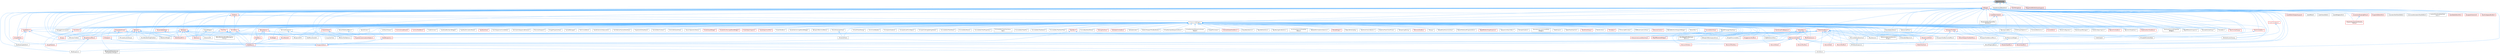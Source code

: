 digraph "SlateAttribute.h"
{
 // INTERACTIVE_SVG=YES
 // LATEX_PDF_SIZE
  bgcolor="transparent";
  edge [fontname=Helvetica,fontsize=10,labelfontname=Helvetica,labelfontsize=10];
  node [fontname=Helvetica,fontsize=10,shape=box,height=0.2,width=0.4];
  Node1 [id="Node000001",label="SlateAttribute.h",height=0.2,width=0.4,color="gray40", fillcolor="grey60", style="filled", fontcolor="black",tooltip=" "];
  Node1 -> Node2 [id="edge1_Node000001_Node000002",dir="back",color="steelblue1",style="solid",tooltip=" "];
  Node2 [id="Node000002",label="SCompoundWidget.h",height=0.2,width=0.4,color="grey40", fillcolor="white", style="filled",URL="$db/d0b/SCompoundWidget_8h.html",tooltip=" "];
  Node2 -> Node3 [id="edge2_Node000002_Node000003",dir="back",color="steelblue1",style="solid",tooltip=" "];
  Node3 [id="Node000003",label="AboutScreen.h",height=0.2,width=0.4,color="grey40", fillcolor="white", style="filled",URL="$d0/d33/AboutScreen_8h.html",tooltip=" "];
  Node2 -> Node4 [id="edge3_Node000002_Node000004",dir="back",color="steelblue1",style="solid",tooltip=" "];
  Node4 [id="Node000004",label="AnimAssetFindReplace.h",height=0.2,width=0.4,color="red", fillcolor="#FFF0F0", style="filled",URL="$d2/d3f/AnimAssetFindReplace_8h.html",tooltip=" "];
  Node2 -> Node8 [id="edge4_Node000002_Node000008",dir="back",color="steelblue1",style="solid",tooltip=" "];
  Node8 [id="Node000008",label="BoneSelectionWidget.h",height=0.2,width=0.4,color="grey40", fillcolor="white", style="filled",URL="$d4/dd3/BoneSelectionWidget_8h.html",tooltip=" "];
  Node8 -> Node9 [id="edge5_Node000008_Node000009",dir="back",color="steelblue1",style="solid",tooltip=" "];
  Node9 [id="Node000009",label="SBoneMappingBase.h",height=0.2,width=0.4,color="grey40", fillcolor="white", style="filled",URL="$d7/d49/SBoneMappingBase_8h.html",tooltip=" "];
  Node2 -> Node10 [id="edge6_Node000002_Node000010",dir="back",color="steelblue1",style="solid",tooltip=" "];
  Node10 [id="Node000010",label="CallStackViewer.h",height=0.2,width=0.4,color="grey40", fillcolor="white", style="filled",URL="$db/dc3/CallStackViewer_8h.html",tooltip=" "];
  Node2 -> Node11 [id="edge7_Node000002_Node000011",dir="back",color="steelblue1",style="solid",tooltip=" "];
  Node11 [id="Node000011",label="CommonLoadGuard.h",height=0.2,width=0.4,color="red", fillcolor="#FFF0F0", style="filled",URL="$d1/da1/CommonLoadGuard_8h.html",tooltip=" "];
  Node2 -> Node14 [id="edge8_Node000002_Node000014",dir="back",color="steelblue1",style="solid",tooltip=" "];
  Node14 [id="Node000014",label="CommonTextBlock.h",height=0.2,width=0.4,color="red", fillcolor="#FFF0F0", style="filled",URL="$d2/dc5/CommonTextBlock_8h.html",tooltip=" "];
  Node2 -> Node18 [id="edge9_Node000002_Node000018",dir="back",color="steelblue1",style="solid",tooltip=" "];
  Node18 [id="Node000018",label="CreditsScreen.h",height=0.2,width=0.4,color="grey40", fillcolor="white", style="filled",URL="$d7/db9/CreditsScreen_8h.html",tooltip=" "];
  Node2 -> Node19 [id="edge10_Node000002_Node000019",dir="back",color="steelblue1",style="solid",tooltip=" "];
  Node19 [id="Node000019",label="DataflowMembersWidget.h",height=0.2,width=0.4,color="grey40", fillcolor="white", style="filled",URL="$d0/d43/DataflowMembersWidget_8h.html",tooltip=" "];
  Node2 -> Node20 [id="edge11_Node000002_Node000020",dir="back",color="steelblue1",style="solid",tooltip=" "];
  Node20 [id="Node000020",label="DataflowSimulationPanel.h",height=0.2,width=0.4,color="grey40", fillcolor="white", style="filled",URL="$d4/d0b/DataflowSimulationPanel_8h.html",tooltip=" "];
  Node2 -> Node21 [id="edge12_Node000002_Node000021",dir="back",color="steelblue1",style="solid",tooltip=" "];
  Node21 [id="Node000021",label="DataflowView.h",height=0.2,width=0.4,color="red", fillcolor="#FFF0F0", style="filled",URL="$d4/d2e/DataflowView_8h.html",tooltip=" "];
  Node2 -> Node27 [id="edge13_Node000002_Node000027",dir="back",color="steelblue1",style="solid",tooltip=" "];
  Node27 [id="Node000027",label="DebuggerCommands.h",height=0.2,width=0.4,color="grey40", fillcolor="white", style="filled",URL="$dc/da1/DebuggerCommands_8h.html",tooltip=" "];
  Node2 -> Node28 [id="edge14_Node000002_Node000028",dir="back",color="steelblue1",style="solid",tooltip=" "];
  Node28 [id="Node000028",label="Dialogs.h",height=0.2,width=0.4,color="red", fillcolor="#FFF0F0", style="filled",URL="$d2/d5c/Dialogs_8h.html",tooltip=" "];
  Node2 -> Node33 [id="edge15_Node000002_Node000033",dir="back",color="steelblue1",style="solid",tooltip=" "];
  Node33 [id="Node000033",label="DlgReferenceTree.h",height=0.2,width=0.4,color="grey40", fillcolor="white", style="filled",URL="$db/dd3/DlgReferenceTree_8h.html",tooltip=" "];
  Node2 -> Node34 [id="edge16_Node000002_Node000034",dir="back",color="steelblue1",style="solid",tooltip=" "];
  Node34 [id="Node000034",label="FindInBlueprints.h",height=0.2,width=0.4,color="red", fillcolor="#FFF0F0", style="filled",URL="$d0/d27/FindInBlueprints_8h.html",tooltip=" "];
  Node34 -> Node35 [id="edge17_Node000034_Node000035",dir="back",color="steelblue1",style="solid",tooltip=" "];
  Node35 [id="Node000035",label="BlueprintEditor.h",height=0.2,width=0.4,color="red", fillcolor="#FFF0F0", style="filled",URL="$df/d7d/BlueprintEditor_8h.html",tooltip=" "];
  Node35 -> Node42 [id="edge18_Node000035_Node000042",dir="back",color="steelblue1",style="solid",tooltip=" "];
  Node42 [id="Node000042",label="SBlueprintEditorSelected\lDebugObjectWidget.h",height=0.2,width=0.4,color="grey40", fillcolor="white", style="filled",URL="$de/d6c/SBlueprintEditorSelectedDebugObjectWidget_8h.html",tooltip=" "];
  Node35 -> Node43 [id="edge19_Node000035_Node000043",dir="back",color="steelblue1",style="solid",tooltip=" "];
  Node43 [id="Node000043",label="SMyBlueprint.h",height=0.2,width=0.4,color="grey40", fillcolor="white", style="filled",URL="$d3/d34/SMyBlueprint_8h.html",tooltip=" "];
  Node35 -> Node44 [id="edge20_Node000035_Node000044",dir="back",color="steelblue1",style="solid",tooltip=" "];
  Node44 [id="Node000044",label="SSCSEditor.h",height=0.2,width=0.4,color="grey40", fillcolor="white", style="filled",URL="$d0/d2e/SSCSEditor_8h.html",tooltip=" "];
  Node2 -> Node54 [id="edge21_Node000002_Node000054",dir="back",color="steelblue1",style="solid",tooltip=" "];
  Node54 [id="Node000054",label="FindInGraph.h",height=0.2,width=0.4,color="grey40", fillcolor="white", style="filled",URL="$de/d36/FindInGraph_8h.html",tooltip=" "];
  Node2 -> Node55 [id="edge22_Node000002_Node000055",dir="back",color="steelblue1",style="solid",tooltip=" "];
  Node55 [id="Node000055",label="GraphEditor.h",height=0.2,width=0.4,color="red", fillcolor="#FFF0F0", style="filled",URL="$dc/dc5/GraphEditor_8h.html",tooltip=" "];
  Node55 -> Node35 [id="edge23_Node000055_Node000035",dir="back",color="steelblue1",style="solid",tooltip=" "];
  Node55 -> Node56 [id="edge24_Node000055_Node000056",dir="back",color="steelblue1",style="solid",tooltip=" "];
  Node56 [id="Node000056",label="DataflowGraphEditor.h",height=0.2,width=0.4,color="grey40", fillcolor="white", style="filled",URL="$d4/dfa/DataflowGraphEditor_8h.html",tooltip=" "];
  Node55 -> Node125 [id="edge25_Node000055_Node000125",dir="back",color="steelblue1",style="solid",tooltip=" "];
  Node125 [id="Node000125",label="SBlueprintDiff.h",height=0.2,width=0.4,color="grey40", fillcolor="white", style="filled",URL="$de/d6d/SBlueprintDiff_8h.html",tooltip=" "];
  Node55 -> Node65 [id="edge26_Node000055_Node000065",dir="back",color="steelblue1",style="solid",tooltip=" "];
  Node65 [id="Node000065",label="SGraphNode.h",height=0.2,width=0.4,color="red", fillcolor="#FFF0F0", style="filled",URL="$d2/d30/SGraphNode_8h.html",tooltip=" "];
  Node65 -> Node56 [id="edge27_Node000065_Node000056",dir="back",color="steelblue1",style="solid",tooltip=" "];
  Node2 -> Node128 [id="edge28_Node000002_Node000128",dir="back",color="steelblue1",style="solid",tooltip=" "];
  Node128 [id="Node000128",label="IAnimSequenceCurveEditor.h",height=0.2,width=0.4,color="grey40", fillcolor="white", style="filled",URL="$de/d38/IAnimSequenceCurveEditor_8h.html",tooltip=" "];
  Node2 -> Node129 [id="edge29_Node000002_Node000129",dir="back",color="steelblue1",style="solid",tooltip=" "];
  Node129 [id="Node000129",label="IAnimationSequenceBrowser.h",height=0.2,width=0.4,color="grey40", fillcolor="white", style="filled",URL="$db/d05/IAnimationSequenceBrowser_8h.html",tooltip=" "];
  Node2 -> Node130 [id="edge30_Node000002_Node000130",dir="back",color="steelblue1",style="solid",tooltip=" "];
  Node130 [id="Node000130",label="IDetailsView.h",height=0.2,width=0.4,color="red", fillcolor="#FFF0F0", style="filled",URL="$dd/d11/IDetailsView_8h.html",tooltip=" "];
  Node130 -> Node191 [id="edge31_Node000130_Node000191",dir="back",color="steelblue1",style="solid",tooltip=" "];
  Node191 [id="Node000191",label="SMotionTrailOptions.h",height=0.2,width=0.4,color="grey40", fillcolor="white", style="filled",URL="$d2/d53/SMotionTrailOptions_8h.html",tooltip=" "];
  Node2 -> Node192 [id="edge32_Node000002_Node000192",dir="back",color="steelblue1",style="solid",tooltip=" "];
  Node192 [id="Node000192",label="IPersonaViewport.h",height=0.2,width=0.4,color="grey40", fillcolor="white", style="filled",URL="$d4/dfd/IPersonaViewport_8h.html",tooltip=" "];
  Node2 -> Node137 [id="edge33_Node000002_Node000137",dir="back",color="steelblue1",style="solid",tooltip=" "];
  Node137 [id="Node000137",label="ISinglePropertyView.h",height=0.2,width=0.4,color="grey40", fillcolor="white", style="filled",URL="$de/d4c/ISinglePropertyView_8h.html",tooltip=" "];
  Node2 -> Node193 [id="edge34_Node000002_Node000193",dir="back",color="steelblue1",style="solid",tooltip=" "];
  Node193 [id="Node000193",label="ISocketManager.h",height=0.2,width=0.4,color="grey40", fillcolor="white", style="filled",URL="$d1/d31/ISocketManager_8h.html",tooltip=" "];
  Node2 -> Node194 [id="edge35_Node000002_Node000194",dir="back",color="steelblue1",style="solid",tooltip=" "];
  Node194 [id="Node000194",label="MiniCurveEditor.h",height=0.2,width=0.4,color="grey40", fillcolor="white", style="filled",URL="$d7/dad/MiniCurveEditor_8h.html",tooltip=" "];
  Node2 -> Node195 [id="edge36_Node000002_Node000195",dir="back",color="steelblue1",style="solid",tooltip=" "];
  Node195 [id="Node000195",label="MultiBox.h",height=0.2,width=0.4,color="red", fillcolor="#FFF0F0", style="filled",URL="$d5/d73/MultiBox_8h.html",tooltip=" "];
  Node195 -> Node224 [id="edge37_Node000195_Node000224",dir="back",color="steelblue1",style="solid",tooltip=" "];
  Node224 [id="Node000224",label="SlateBasics.h",height=0.2,width=0.4,color="red", fillcolor="#FFF0F0", style="filled",URL="$da/d2f/SlateBasics_8h.html",tooltip=" "];
  Node2 -> Node230 [id="edge38_Node000002_Node000230",dir="back",color="steelblue1",style="solid",tooltip=" "];
  Node230 [id="Node000230",label="PanelExtensionSubsystem.h",height=0.2,width=0.4,color="grey40", fillcolor="white", style="filled",URL="$d7/df2/PanelExtensionSubsystem_8h.html",tooltip=" "];
  Node2 -> Node231 [id="edge39_Node000002_Node000231",dir="back",color="steelblue1",style="solid",tooltip=" "];
  Node231 [id="Node000231",label="PerlinNoiseChannelInterface.h",height=0.2,width=0.4,color="grey40", fillcolor="white", style="filled",URL="$d5/dc1/PerlinNoiseChannelInterface_8h.html",tooltip=" "];
  Node2 -> Node145 [id="edge40_Node000002_Node000145",dir="back",color="steelblue1",style="solid",tooltip=" "];
  Node145 [id="Node000145",label="PropertyCustomizationHelpers.h",height=0.2,width=0.4,color="red", fillcolor="#FFF0F0", style="filled",URL="$d7/dd0/PropertyCustomizationHelpers_8h.html",tooltip=" "];
  Node2 -> Node232 [id="edge41_Node000002_Node000232",dir="back",color="steelblue1",style="solid",tooltip=" "];
  Node232 [id="Node000232",label="PropertyInfoViewStyle.h",height=0.2,width=0.4,color="grey40", fillcolor="white", style="filled",URL="$d0/da8/PropertyInfoViewStyle_8h.html",tooltip=" "];
  Node2 -> Node233 [id="edge42_Node000002_Node000233",dir="back",color="steelblue1",style="solid",tooltip=" "];
  Node233 [id="Node000233",label="ReferenceSectionSelection\lWidget.h",height=0.2,width=0.4,color="grey40", fillcolor="white", style="filled",URL="$db/d75/ReferenceSectionSelectionWidget_8h.html",tooltip=" "];
  Node2 -> Node234 [id="edge43_Node000002_Node000234",dir="back",color="steelblue1",style="solid",tooltip=" "];
  Node234 [id="Node000234",label="SActorEditorContext.h",height=0.2,width=0.4,color="grey40", fillcolor="white", style="filled",URL="$d1/d5f/SActorEditorContext_8h.html",tooltip=" "];
  Node2 -> Node235 [id="edge44_Node000002_Node000235",dir="back",color="steelblue1",style="solid",tooltip=" "];
  Node235 [id="Node000235",label="SAdvancedFilter.h",height=0.2,width=0.4,color="grey40", fillcolor="white", style="filled",URL="$d1/d68/SAdvancedFilter_8h.html",tooltip=" "];
  Node2 -> Node236 [id="edge45_Node000002_Node000236",dir="back",color="steelblue1",style="solid",tooltip=" "];
  Node236 [id="Node000236",label="SAnimAttributeView.h",height=0.2,width=0.4,color="grey40", fillcolor="white", style="filled",URL="$df/d42/SAnimAttributeView_8h.html",tooltip=" "];
  Node2 -> Node237 [id="edge46_Node000002_Node000237",dir="back",color="steelblue1",style="solid",tooltip=" "];
  Node237 [id="Node000237",label="SAsyncOperationStatus.h",height=0.2,width=0.4,color="grey40", fillcolor="white", style="filled",URL="$dc/d3f/SAsyncOperationStatus_8h.html",tooltip=" "];
  Node2 -> Node238 [id="edge47_Node000002_Node000238",dir="back",color="steelblue1",style="solid",tooltip=" "];
  Node238 [id="Node000238",label="SAudioInputWidget.h",height=0.2,width=0.4,color="red", fillcolor="#FFF0F0", style="filled",URL="$d4/d31/SAudioInputWidget_8h.html",tooltip=" "];
  Node2 -> Node243 [id="edge48_Node000002_Node000243",dir="back",color="steelblue1",style="solid",tooltip=" "];
  Node243 [id="Node000243",label="SAudioOscilloscopePanelWidget.h",height=0.2,width=0.4,color="red", fillcolor="#FFF0F0", style="filled",URL="$db/d7e/SAudioOscilloscopePanelWidget_8h.html",tooltip=" "];
  Node2 -> Node246 [id="edge49_Node000002_Node000246",dir="back",color="steelblue1",style="solid",tooltip=" "];
  Node246 [id="Node000246",label="SAudioSpectrogram.h",height=0.2,width=0.4,color="red", fillcolor="#FFF0F0", style="filled",URL="$dc/de0/SAudioSpectrogram_8h.html",tooltip=" "];
  Node2 -> Node248 [id="edge50_Node000002_Node000248",dir="back",color="steelblue1",style="solid",tooltip=" "];
  Node248 [id="Node000248",label="SAudioSpectrumPlot.h",height=0.2,width=0.4,color="red", fillcolor="#FFF0F0", style="filled",URL="$dd/ddf/SAudioSpectrumPlot_8h.html",tooltip=" "];
  Node2 -> Node250 [id="edge51_Node000002_Node000250",dir="back",color="steelblue1",style="solid",tooltip=" "];
  Node250 [id="Node000250",label="SAudioTextBox.h",height=0.2,width=0.4,color="grey40", fillcolor="white", style="filled",URL="$da/da3/SAudioTextBox_8h.html",tooltip=" "];
  Node2 -> Node251 [id="edge52_Node000002_Node000251",dir="back",color="steelblue1",style="solid",tooltip=" "];
  Node251 [id="Node000251",label="SAudioVectorscopePanelWidget.h",height=0.2,width=0.4,color="grey40", fillcolor="white", style="filled",URL="$d8/d68/SAudioVectorscopePanelWidget_8h.html",tooltip=" "];
  Node2 -> Node252 [id="edge53_Node000002_Node000252",dir="back",color="steelblue1",style="solid",tooltip=" "];
  Node252 [id="Node000252",label="SBackgroundBlur.h",height=0.2,width=0.4,color="grey40", fillcolor="white", style="filled",URL="$d7/d30/SBackgroundBlur_8h.html",tooltip=" "];
  Node2 -> Node125 [id="edge54_Node000002_Node000125",dir="back",color="steelblue1",style="solid",tooltip=" "];
  Node2 -> Node42 [id="edge55_Node000002_Node000042",dir="back",color="steelblue1",style="solid",tooltip=" "];
  Node2 -> Node253 [id="edge56_Node000002_Node000253",dir="back",color="steelblue1",style="solid",tooltip=" "];
  Node253 [id="Node000253",label="SBlueprintNamespaceEntry.h",height=0.2,width=0.4,color="grey40", fillcolor="white", style="filled",URL="$d4/d22/SBlueprintNamespaceEntry_8h.html",tooltip=" "];
  Node2 -> Node254 [id="edge57_Node000002_Node000254",dir="back",color="steelblue1",style="solid",tooltip=" "];
  Node254 [id="Node000254",label="SBlueprintRevisionMenu.h",height=0.2,width=0.4,color="grey40", fillcolor="white", style="filled",URL="$dc/dd7/SBlueprintRevisionMenu_8h.html",tooltip=" "];
  Node2 -> Node9 [id="edge58_Node000002_Node000009",dir="back",color="steelblue1",style="solid",tooltip=" "];
  Node2 -> Node255 [id="edge59_Node000002_Node000255",dir="back",color="steelblue1",style="solid",tooltip=" "];
  Node255 [id="Node000255",label="SBorder.h",height=0.2,width=0.4,color="red", fillcolor="#FFF0F0", style="filled",URL="$d2/d10/SBorder_8h.html",tooltip=" "];
  Node255 -> Node257 [id="edge60_Node000255_Node000257",dir="back",color="steelblue1",style="solid",tooltip=" "];
  Node257 [id="Node000257",label="BrushBuilderDragDropOp.h",height=0.2,width=0.4,color="grey40", fillcolor="white", style="filled",URL="$d9/d56/BrushBuilderDragDropOp_8h.html",tooltip=" "];
  Node255 -> Node28 [id="edge61_Node000255_Node000028",dir="back",color="steelblue1",style="solid",tooltip=" "];
  Node255 -> Node436 [id="edge62_Node000255_Node000436",dir="back",color="steelblue1",style="solid",tooltip=" "];
  Node436 [id="Node000436",label="SNumericEntryBox.h",height=0.2,width=0.4,color="red", fillcolor="#FFF0F0", style="filled",URL="$d8/d1a/SNumericEntryBox_8h.html",tooltip=" "];
  Node436 -> Node437 [id="edge63_Node000436_Node000437",dir="back",color="steelblue1",style="solid",tooltip=" "];
  Node437 [id="Node000437",label="SRotatorInputBox.h",height=0.2,width=0.4,color="red", fillcolor="#FFF0F0", style="filled",URL="$de/dd2/SRotatorInputBox_8h.html",tooltip=" "];
  Node436 -> Node438 [id="edge64_Node000436_Node000438",dir="back",color="steelblue1",style="solid",tooltip=" "];
  Node438 [id="Node000438",label="SVector2DSlider.h",height=0.2,width=0.4,color="red", fillcolor="#FFF0F0", style="filled",URL="$de/d67/SVector2DSlider_8h.html",tooltip=" "];
  Node436 -> Node439 [id="edge65_Node000436_Node000439",dir="back",color="steelblue1",style="solid",tooltip=" "];
  Node439 [id="Node000439",label="SVector2DTextBox.h",height=0.2,width=0.4,color="red", fillcolor="#FFF0F0", style="filled",URL="$d6/d71/SVector2DTextBox_8h.html",tooltip=" "];
  Node436 -> Node440 [id="edge66_Node000436_Node000440",dir="back",color="steelblue1",style="solid",tooltip=" "];
  Node440 [id="Node000440",label="SVector4Slider.h",height=0.2,width=0.4,color="red", fillcolor="#FFF0F0", style="filled",URL="$d4/dec/SVector4Slider_8h.html",tooltip=" "];
  Node436 -> Node441 [id="edge67_Node000436_Node000441",dir="back",color="steelblue1",style="solid",tooltip=" "];
  Node441 [id="Node000441",label="SVector4TextBox.h",height=0.2,width=0.4,color="red", fillcolor="#FFF0F0", style="filled",URL="$dd/da4/SVector4TextBox_8h.html",tooltip=" "];
  Node436 -> Node442 [id="edge68_Node000436_Node000442",dir="back",color="steelblue1",style="solid",tooltip=" "];
  Node442 [id="Node000442",label="SVectorInputBox.h",height=0.2,width=0.4,color="red", fillcolor="#FFF0F0", style="filled",URL="$df/d44/SVectorInputBox_8h.html",tooltip=" "];
  Node436 -> Node443 [id="edge69_Node000436_Node000443",dir="back",color="steelblue1",style="solid",tooltip=" "];
  Node443 [id="Node000443",label="SVectorSlider.h",height=0.2,width=0.4,color="red", fillcolor="#FFF0F0", style="filled",URL="$d2/db5/SVectorSlider_8h.html",tooltip=" "];
  Node436 -> Node444 [id="edge70_Node000436_Node000444",dir="back",color="steelblue1",style="solid",tooltip=" "];
  Node444 [id="Node000444",label="SVectorTextBox.h",height=0.2,width=0.4,color="red", fillcolor="#FFF0F0", style="filled",URL="$df/db8/SVectorTextBox_8h.html",tooltip=" "];
  Node255 -> Node429 [id="edge71_Node000255_Node000429",dir="back",color="steelblue1",style="solid",tooltip=" "];
  Node429 [id="Node000429",label="SPrivateAssetsDialog.h",height=0.2,width=0.4,color="grey40", fillcolor="white", style="filled",URL="$d2/dba/SPrivateAssetsDialog_8h.html",tooltip=" "];
  Node255 -> Node289 [id="edge72_Node000255_Node000289",dir="back",color="steelblue1",style="solid",tooltip=" "];
  Node289 [id="Node000289",label="SSkeletonWidget.h",height=0.2,width=0.4,color="grey40", fillcolor="white", style="filled",URL="$dd/da7/SSkeletonWidget_8h.html",tooltip=" "];
  Node255 -> Node290 [id="edge73_Node000255_Node000290",dir="back",color="steelblue1",style="solid",tooltip=" "];
  Node290 [id="Node000290",label="SWindowTitleBar.h",height=0.2,width=0.4,color="grey40", fillcolor="white", style="filled",URL="$d0/dce/SWindowTitleBar_8h.html",tooltip=" "];
  Node255 -> Node224 [id="edge74_Node000255_Node000224",dir="back",color="steelblue1",style="solid",tooltip=" "];
  Node255 -> Node226 [id="edge75_Node000255_Node000226",dir="back",color="steelblue1",style="solid",tooltip=" "];
  Node226 [id="Node000226",label="SlateSharedPCH.h",height=0.2,width=0.4,color="red", fillcolor="#FFF0F0", style="filled",URL="$d1/dfc/SlateSharedPCH_8h.html",tooltip=" "];
  Node2 -> Node278 [id="edge76_Node000002_Node000278",dir="back",color="steelblue1",style="solid",tooltip=" "];
  Node278 [id="Node000278",label="SBreadcrumbTrail.h",height=0.2,width=0.4,color="red", fillcolor="#FFF0F0", style="filled",URL="$d4/de2/SBreadcrumbTrail_8h.html",tooltip=" "];
  Node278 -> Node279 [id="edge77_Node000278_Node000279",dir="back",color="steelblue1",style="solid",tooltip=" "];
  Node279 [id="Node000279",label="STableTreeView.h",height=0.2,width=0.4,color="red", fillcolor="#FFF0F0", style="filled",URL="$dd/d46/STableTreeView_8h.html",tooltip=" "];
  Node2 -> Node397 [id="edge78_Node000002_Node000397",dir="back",color="steelblue1",style="solid",tooltip=" "];
  Node397 [id="Node000397",label="SCSVImportOptions.h",height=0.2,width=0.4,color="grey40", fillcolor="white", style="filled",URL="$d7/dfe/SCSVImportOptions_8h.html",tooltip=" "];
  Node2 -> Node454 [id="edge79_Node000002_Node000454",dir="back",color="steelblue1",style="solid",tooltip=" "];
  Node454 [id="Node000454",label="SChannelView.h",height=0.2,width=0.4,color="grey40", fillcolor="white", style="filled",URL="$d8/d78/SChannelView_8h.html",tooltip=" "];
  Node2 -> Node455 [id="edge80_Node000002_Node000455",dir="back",color="steelblue1",style="solid",tooltip=" "];
  Node455 [id="Node000455",label="SCheckBox.h",height=0.2,width=0.4,color="red", fillcolor="#FFF0F0", style="filled",URL="$d8/d16/SCheckBox_8h.html",tooltip=" "];
  Node455 -> Node56 [id="edge81_Node000455_Node000056",dir="back",color="steelblue1",style="solid",tooltip=" "];
  Node455 -> Node460 [id="edge82_Node000455_Node000460",dir="back",color="steelblue1",style="solid",tooltip=" "];
  Node460 [id="Node000460",label="SNotificationList.h",height=0.2,width=0.4,color="red", fillcolor="#FFF0F0", style="filled",URL="$d7/d9f/SNotificationList_8h.html",tooltip=" "];
  Node455 -> Node436 [id="edge83_Node000455_Node000436",dir="back",color="steelblue1",style="solid",tooltip=" "];
  Node455 -> Node189 [id="edge84_Node000455_Node000189",dir="back",color="steelblue1",style="solid",tooltip=" "];
  Node189 [id="Node000189",label="SSkinWeightProfileImport\lOptions.h",height=0.2,width=0.4,color="grey40", fillcolor="white", style="filled",URL="$d9/d21/SSkinWeightProfileImportOptions_8h.html",tooltip=" "];
  Node455 -> Node462 [id="edge85_Node000455_Node000462",dir="back",color="steelblue1",style="solid",tooltip=" "];
  Node462 [id="Node000462",label="SViewportToolBarComboMenu.h",height=0.2,width=0.4,color="grey40", fillcolor="white", style="filled",URL="$de/d6a/SViewportToolBarComboMenu_8h.html",tooltip=" "];
  Node455 -> Node224 [id="edge86_Node000455_Node000224",dir="back",color="steelblue1",style="solid",tooltip=" "];
  Node455 -> Node226 [id="edge87_Node000455_Node000226",dir="back",color="steelblue1",style="solid",tooltip=" "];
  Node2 -> Node463 [id="edge88_Node000002_Node000463",dir="back",color="steelblue1",style="solid",tooltip=" "];
  Node463 [id="Node000463",label="SClassPickerDialog.h",height=0.2,width=0.4,color="grey40", fillcolor="white", style="filled",URL="$de/db7/SClassPickerDialog_8h.html",tooltip=" "];
  Node2 -> Node63 [id="edge89_Node000002_Node000063",dir="back",color="steelblue1",style="solid",tooltip=" "];
  Node63 [id="Node000063",label="SCommentBubble.h",height=0.2,width=0.4,color="grey40", fillcolor="white", style="filled",URL="$d9/d84/SCommentBubble_8h.html",tooltip=" "];
  Node2 -> Node464 [id="edge90_Node000002_Node000464",dir="back",color="steelblue1",style="solid",tooltip=" "];
  Node464 [id="Node000464",label="SComplexGradient.h",height=0.2,width=0.4,color="grey40", fillcolor="white", style="filled",URL="$d9/de3/SComplexGradient_8h.html",tooltip=" "];
  Node2 -> Node465 [id="edge91_Node000002_Node000465",dir="back",color="steelblue1",style="solid",tooltip=" "];
  Node465 [id="Node000465",label="SContentReference.h",height=0.2,width=0.4,color="grey40", fillcolor="white", style="filled",URL="$d3/dc5/SContentReference_8h.html",tooltip=" "];
  Node2 -> Node466 [id="edge92_Node000002_Node000466",dir="back",color="steelblue1",style="solid",tooltip=" "];
  Node466 [id="Node000466",label="SCreateAssetFromObject.h",height=0.2,width=0.4,color="grey40", fillcolor="white", style="filled",URL="$d8/d9f/SCreateAssetFromObject_8h.html",tooltip=" "];
  Node2 -> Node467 [id="edge93_Node000002_Node000467",dir="back",color="steelblue1",style="solid",tooltip=" "];
  Node467 [id="Node000467",label="SCreateClothingSettingsPanel.h",height=0.2,width=0.4,color="grey40", fillcolor="white", style="filled",URL="$d1/d49/SCreateClothingSettingsPanel_8h.html",tooltip=" "];
  Node2 -> Node468 [id="edge94_Node000002_Node000468",dir="back",color="steelblue1",style="solid",tooltip=" "];
  Node468 [id="Node000468",label="SCurveEditor.h",height=0.2,width=0.4,color="red", fillcolor="#FFF0F0", style="filled",URL="$db/d9a/SCurveEditor_8h.html",tooltip=" "];
  Node2 -> Node469 [id="edge95_Node000002_Node000469",dir="back",color="steelblue1",style="solid",tooltip=" "];
  Node469 [id="Node000469",label="SCurveEditorFilterPanel.h",height=0.2,width=0.4,color="grey40", fillcolor="white", style="filled",URL="$da/dfe/SCurveEditorFilterPanel_8h.html",tooltip=" "];
  Node2 -> Node470 [id="edge96_Node000002_Node000470",dir="back",color="steelblue1",style="solid",tooltip=" "];
  Node470 [id="Node000470",label="SCurveEditorPanel.h",height=0.2,width=0.4,color="grey40", fillcolor="white", style="filled",URL="$db/d60/SCurveEditorPanel_8h.html",tooltip=" "];
  Node2 -> Node471 [id="edge97_Node000002_Node000471",dir="back",color="steelblue1",style="solid",tooltip=" "];
  Node471 [id="Node000471",label="SCurveEditorToolProperties.h",height=0.2,width=0.4,color="grey40", fillcolor="white", style="filled",URL="$d8/d62/SCurveEditorToolProperties_8h.html",tooltip=" "];
  Node2 -> Node472 [id="edge98_Node000002_Node000472",dir="back",color="steelblue1",style="solid",tooltip=" "];
  Node472 [id="Node000472",label="SCurveEditorTreeFilterStatus\lBar.h",height=0.2,width=0.4,color="grey40", fillcolor="white", style="filled",URL="$d0/d2a/SCurveEditorTreeFilterStatusBar_8h.html",tooltip=" "];
  Node2 -> Node338 [id="edge99_Node000002_Node000338",dir="back",color="steelblue1",style="solid",tooltip=" "];
  Node338 [id="Node000338",label="SCurveEditorTreePin.h",height=0.2,width=0.4,color="grey40", fillcolor="white", style="filled",URL="$db/d44/SCurveEditorTreePin_8h.html",tooltip=" "];
  Node2 -> Node339 [id="edge100_Node000002_Node000339",dir="back",color="steelblue1",style="solid",tooltip=" "];
  Node339 [id="Node000339",label="SCurveEditorTreeSelect.h",height=0.2,width=0.4,color="grey40", fillcolor="white", style="filled",URL="$d9/d58/SCurveEditorTreeSelect_8h.html",tooltip=" "];
  Node2 -> Node473 [id="edge101_Node000002_Node000473",dir="back",color="steelblue1",style="solid",tooltip=" "];
  Node473 [id="Node000473",label="SCurveEditorTreeTextFilter.h",height=0.2,width=0.4,color="grey40", fillcolor="white", style="filled",URL="$d9/d41/SCurveEditorTreeTextFilter_8h.html",tooltip=" "];
  Node2 -> Node474 [id="edge102_Node000002_Node000474",dir="back",color="steelblue1",style="solid",tooltip=" "];
  Node474 [id="Node000474",label="SCurveEditorView.h",height=0.2,width=0.4,color="red", fillcolor="#FFF0F0", style="filled",URL="$dd/d32/SCurveEditorView_8h.html",tooltip=" "];
  Node474 -> Node213 [id="edge103_Node000474_Node000213",dir="back",color="steelblue1",style="solid",tooltip=" "];
  Node213 [id="Node000213",label="SInteractiveCurveEditorView.h",height=0.2,width=0.4,color="red", fillcolor="#FFF0F0", style="filled",URL="$d2/dd9/SInteractiveCurveEditorView_8h.html",tooltip=" "];
  Node2 -> Node476 [id="edge104_Node000002_Node000476",dir="back",color="steelblue1",style="solid",tooltip=" "];
  Node476 [id="Node000476",label="SCurveKeyDetailPanel.h",height=0.2,width=0.4,color="grey40", fillcolor="white", style="filled",URL="$d9/d1c/SCurveKeyDetailPanel_8h.html",tooltip=" "];
  Node2 -> Node404 [id="edge105_Node000002_Node000404",dir="back",color="steelblue1",style="solid",tooltip=" "];
  Node404 [id="Node000404",label="SDeleteAssetsDialog.h",height=0.2,width=0.4,color="grey40", fillcolor="white", style="filled",URL="$d7/d0d/SDeleteAssetsDialog_8h.html",tooltip=" "];
  Node2 -> Node64 [id="edge106_Node000002_Node000064",dir="back",color="steelblue1",style="solid",tooltip=" "];
  Node64 [id="Node000064",label="SDesignSurface.h",height=0.2,width=0.4,color="red", fillcolor="#FFF0F0", style="filled",URL="$d0/d2a/SDesignSurface_8h.html",tooltip=" "];
  Node2 -> Node132 [id="edge107_Node000002_Node000132",dir="back",color="steelblue1",style="solid",tooltip=" "];
  Node132 [id="Node000132",label="SDetailsDiff.h",height=0.2,width=0.4,color="grey40", fillcolor="white", style="filled",URL="$da/d09/SDetailsDiff_8h.html",tooltip=" "];
  Node2 -> Node282 [id="edge108_Node000002_Node000282",dir="back",color="steelblue1",style="solid",tooltip=" "];
  Node282 [id="Node000282",label="SEditableComboBox.h",height=0.2,width=0.4,color="red", fillcolor="#FFF0F0", style="filled",URL="$d0/d8c/SEditableComboBox_8h.html",tooltip=" "];
  Node2 -> Node477 [id="edge109_Node000002_Node000477",dir="back",color="steelblue1",style="solid",tooltip=" "];
  Node477 [id="Node000477",label="SEditableLabel.h",height=0.2,width=0.4,color="grey40", fillcolor="white", style="filled",URL="$dd/db3/SEditableLabel_8h.html",tooltip=" "];
  Node2 -> Node478 [id="edge110_Node000002_Node000478",dir="back",color="steelblue1",style="solid",tooltip=" "];
  Node478 [id="Node000478",label="SEditorViewportToolBarButton.h",height=0.2,width=0.4,color="grey40", fillcolor="white", style="filled",URL="$d1/da1/SEditorViewportToolBarButton_8h.html",tooltip=" "];
  Node2 -> Node479 [id="edge111_Node000002_Node000479",dir="back",color="steelblue1",style="solid",tooltip=" "];
  Node479 [id="Node000479",label="SEditorViewportToolBarMenu.h",height=0.2,width=0.4,color="red", fillcolor="#FFF0F0", style="filled",URL="$dd/dec/SEditorViewportToolBarMenu_8h.html",tooltip=" "];
  Node2 -> Node309 [id="edge112_Node000002_Node000309",dir="back",color="steelblue1",style="solid",tooltip=" "];
  Node309 [id="Node000309",label="SErrorHint.h",height=0.2,width=0.4,color="red", fillcolor="#FFF0F0", style="filled",URL="$d9/d4d/SErrorHint_8h.html",tooltip=" "];
  Node309 -> Node224 [id="edge113_Node000309_Node000224",dir="back",color="steelblue1",style="solid",tooltip=" "];
  Node2 -> Node481 [id="edge114_Node000002_Node000481",dir="back",color="steelblue1",style="solid",tooltip=" "];
  Node481 [id="Node000481",label="SExpandableArea.h",height=0.2,width=0.4,color="red", fillcolor="#FFF0F0", style="filled",URL="$da/d6a/SExpandableArea_8h.html",tooltip=" "];
  Node481 -> Node226 [id="edge115_Node000481_Node000226",dir="back",color="steelblue1",style="solid",tooltip=" "];
  Node2 -> Node482 [id="edge116_Node000002_Node000482",dir="back",color="steelblue1",style="solid",tooltip=" "];
  Node482 [id="Node000482",label="SExpanderArrow.h",height=0.2,width=0.4,color="red", fillcolor="#FFF0F0", style="filled",URL="$df/dca/SExpanderArrow_8h.html",tooltip=" "];
  Node482 -> Node406 [id="edge117_Node000482_Node000406",dir="back",color="steelblue1",style="solid",tooltip=" "];
  Node406 [id="Node000406",label="SGraphActionMenu.h",height=0.2,width=0.4,color="red", fillcolor="#FFF0F0", style="filled",URL="$d0/d9a/SGraphActionMenu_8h.html",tooltip=" "];
  Node406 -> Node408 [id="edge118_Node000406_Node000408",dir="back",color="steelblue1",style="solid",tooltip=" "];
  Node408 [id="Node000408",label="SGraphPalette.h",height=0.2,width=0.4,color="red", fillcolor="#FFF0F0", style="filled",URL="$d5/dd1/SGraphPalette_8h.html",tooltip=" "];
  Node406 -> Node43 [id="edge119_Node000406_Node000043",dir="back",color="steelblue1",style="solid",tooltip=" "];
  Node482 -> Node224 [id="edge120_Node000482_Node000224",dir="back",color="steelblue1",style="solid",tooltip=" "];
  Node482 -> Node226 [id="edge121_Node000482_Node000226",dir="back",color="steelblue1",style="solid",tooltip=" "];
  Node2 -> Node421 [id="edge122_Node000002_Node000421",dir="back",color="steelblue1",style="solid",tooltip=" "];
  Node421 [id="Node000421",label="SFilterConfigurator.h",height=0.2,width=0.4,color="grey40", fillcolor="white", style="filled",URL="$d8/d8e/SFilterConfigurator_8h.html",tooltip=" "];
  Node2 -> Node405 [id="edge123_Node000002_Node000405",dir="back",color="steelblue1",style="solid",tooltip=" "];
  Node405 [id="Node000405",label="SFilterableObjectList.h",height=0.2,width=0.4,color="grey40", fillcolor="white", style="filled",URL="$dc/de4/SFilterableObjectList_8h.html",tooltip=" "];
  Node2 -> Node211 [id="edge124_Node000002_Node000211",dir="back",color="steelblue1",style="solid",tooltip=" "];
  Node211 [id="Node000211",label="SFixedSampledSequenceRuler.h",height=0.2,width=0.4,color="grey40", fillcolor="white", style="filled",URL="$d8/db1/SFixedSampledSequenceRuler_8h.html",tooltip=" "];
  Node2 -> Node483 [id="edge125_Node000002_Node000483",dir="back",color="steelblue1",style="solid",tooltip=" "];
  Node483 [id="Node000483",label="SFixedSampledSequenceViewer\lPanel.h",height=0.2,width=0.4,color="grey40", fillcolor="white", style="filled",URL="$dc/d28/SFixedSampledSequenceViewerPanel_8h.html",tooltip=" "];
  Node2 -> Node401 [id="edge126_Node000002_Node000401",dir="back",color="steelblue1",style="solid",tooltip=" "];
  Node401 [id="Node000401",label="SFixupSelfContextDlg.h",height=0.2,width=0.4,color="grey40", fillcolor="white", style="filled",URL="$d5/da4/SFixupSelfContextDlg_8h.html",tooltip=" "];
  Node2 -> Node484 [id="edge127_Node000002_Node000484",dir="back",color="steelblue1",style="solid",tooltip=" "];
  Node484 [id="Node000484",label="SFxWidget.h",height=0.2,width=0.4,color="red", fillcolor="#FFF0F0", style="filled",URL="$d6/dc0/SFxWidget_8h.html",tooltip=" "];
  Node484 -> Node224 [id="edge128_Node000484_Node000224",dir="back",color="steelblue1",style="solid",tooltip=" "];
  Node2 -> Node485 [id="edge129_Node000002_Node000485",dir="back",color="steelblue1",style="solid",tooltip=" "];
  Node485 [id="Node000485",label="SGameLayerManager.h",height=0.2,width=0.4,color="grey40", fillcolor="white", style="filled",URL="$da/d3a/SGameLayerManager_8h.html",tooltip=" "];
  Node2 -> Node406 [id="edge130_Node000002_Node000406",dir="back",color="steelblue1",style="solid",tooltip=" "];
  Node2 -> Node65 [id="edge131_Node000002_Node000065",dir="back",color="steelblue1",style="solid",tooltip=" "];
  Node2 -> Node408 [id="edge132_Node000002_Node000408",dir="back",color="steelblue1",style="solid",tooltip=" "];
  Node2 -> Node411 [id="edge133_Node000002_Node000411",dir="back",color="steelblue1",style="solid",tooltip=" "];
  Node411 [id="Node000411",label="SGraphPinComboBox.h",height=0.2,width=0.4,color="grey40", fillcolor="white", style="filled",URL="$dc/d3f/SGraphPinComboBox_8h.html",tooltip=" "];
  Node2 -> Node486 [id="edge134_Node000002_Node000486",dir="back",color="steelblue1",style="solid",tooltip=" "];
  Node486 [id="Node000486",label="SGraphPreviewer.h",height=0.2,width=0.4,color="grey40", fillcolor="white", style="filled",URL="$d6/d09/SGraphPreviewer_8h.html",tooltip=" "];
  Node2 -> Node212 [id="edge135_Node000002_Node000212",dir="back",color="steelblue1",style="solid",tooltip=" "];
  Node212 [id="Node000212",label="SGridLineSpacingList.h",height=0.2,width=0.4,color="grey40", fillcolor="white", style="filled",URL="$db/d48/SGridLineSpacingList_8h.html",tooltip=" "];
  Node2 -> Node487 [id="edge136_Node000002_Node000487",dir="back",color="steelblue1",style="solid",tooltip=" "];
  Node487 [id="Node000487",label="SInlineEditableTextBlock.h",height=0.2,width=0.4,color="red", fillcolor="#FFF0F0", style="filled",URL="$d7/dd8/SInlineEditableTextBlock_8h.html",tooltip=" "];
  Node2 -> Node488 [id="edge137_Node000002_Node000488",dir="back",color="steelblue1",style="solid",tooltip=" "];
  Node488 [id="Node000488",label="SInputKeySelector.h",height=0.2,width=0.4,color="grey40", fillcolor="white", style="filled",URL="$db/d15/SInputKeySelector_8h.html",tooltip=" "];
  Node2 -> Node213 [id="edge138_Node000002_Node000213",dir="back",color="steelblue1",style="solid",tooltip=" "];
  Node2 -> Node489 [id="edge139_Node000002_Node000489",dir="back",color="steelblue1",style="solid",tooltip=" "];
  Node489 [id="Node000489",label="SInvalidationPanel.h",height=0.2,width=0.4,color="grey40", fillcolor="white", style="filled",URL="$d7/d86/SInvalidationPanel_8h.html",tooltip=" "];
  Node2 -> Node490 [id="edge140_Node000002_Node000490",dir="back",color="steelblue1",style="solid",tooltip=" "];
  Node490 [id="Node000490",label="SKeyEditInterface.h",height=0.2,width=0.4,color="grey40", fillcolor="white", style="filled",URL="$da/d3b/SKeyEditInterface_8h.html",tooltip=" "];
  Node2 -> Node491 [id="edge141_Node000002_Node000491",dir="back",color="steelblue1",style="solid",tooltip=" "];
  Node491 [id="Node000491",label="SKeyNavigationButtons.h",height=0.2,width=0.4,color="grey40", fillcolor="white", style="filled",URL="$d4/dfa/SKeyNavigationButtons_8h.html",tooltip=" "];
  Node2 -> Node285 [id="edge142_Node000002_Node000285",dir="back",color="steelblue1",style="solid",tooltip=" "];
  Node285 [id="Node000285",label="SKeySelector.h",height=0.2,width=0.4,color="grey40", fillcolor="white", style="filled",URL="$de/d62/SKeySelector_8h.html",tooltip=" "];
  Node2 -> Node412 [id="edge143_Node000002_Node000412",dir="back",color="steelblue1",style="solid",tooltip=" "];
  Node412 [id="Node000412",label="SKismetDebugTreeView.h",height=0.2,width=0.4,color="grey40", fillcolor="white", style="filled",URL="$dc/df5/SKismetDebugTreeView_8h.html",tooltip=" "];
  Node412 -> Node413 [id="edge144_Node000412_Node000413",dir="back",color="steelblue1",style="solid",tooltip=" "];
  Node413 [id="Node000413",label="SPinValueInspector.h",height=0.2,width=0.4,color="grey40", fillcolor="white", style="filled",URL="$d6/d85/SPinValueInspector_8h.html",tooltip=" "];
  Node2 -> Node492 [id="edge145_Node000002_Node000492",dir="back",color="steelblue1",style="solid",tooltip=" "];
  Node492 [id="Node000492",label="SKismetInspector.h",height=0.2,width=0.4,color="grey40", fillcolor="white", style="filled",URL="$db/dd1/SKismetInspector_8h.html",tooltip=" "];
  Node492 -> Node35 [id="edge146_Node000492_Node000035",dir="back",color="steelblue1",style="solid",tooltip=" "];
  Node492 -> Node125 [id="edge147_Node000492_Node000125",dir="back",color="steelblue1",style="solid",tooltip=" "];
  Node2 -> Node493 [id="edge148_Node000002_Node000493",dir="back",color="steelblue1",style="solid",tooltip=" "];
  Node493 [id="Node000493",label="SLazyToolTip.h",height=0.2,width=0.4,color="grey40", fillcolor="white", style="filled",URL="$da/dc5/SLazyToolTip_8h.html",tooltip=" "];
  Node2 -> Node302 [id="edge149_Node000002_Node000302",dir="back",color="steelblue1",style="solid",tooltip=" "];
  Node302 [id="Node000302",label="SListViewSelectorDropdown\lMenu.h",height=0.2,width=0.4,color="grey40", fillcolor="white", style="filled",URL="$d4/dc9/SListViewSelectorDropdownMenu_8h.html",tooltip=" "];
  Node2 -> Node494 [id="edge150_Node000002_Node000494",dir="back",color="steelblue1",style="solid",tooltip=" "];
  Node494 [id="Node000494",label="SMediaPermutationsSelector.h",height=0.2,width=0.4,color="grey40", fillcolor="white", style="filled",URL="$d2/d05/SMediaPermutationsSelector_8h.html",tooltip=" "];
  Node2 -> Node495 [id="edge151_Node000002_Node000495",dir="back",color="steelblue1",style="solid",tooltip=" "];
  Node495 [id="Node000495",label="SMenuOwner.h",height=0.2,width=0.4,color="red", fillcolor="#FFF0F0", style="filled",URL="$d8/d11/SMenuOwner_8h.html",tooltip=" "];
  Node495 -> Node195 [id="edge152_Node000495_Node000195",dir="back",color="steelblue1",style="solid",tooltip=" "];
  Node495 -> Node496 [id="edge153_Node000495_Node000496",dir="back",color="steelblue1",style="solid",tooltip=" "];
  Node496 [id="Node000496",label="SSubMenuHandler.h",height=0.2,width=0.4,color="grey40", fillcolor="white", style="filled",URL="$da/d03/SSubMenuHandler_8h.html",tooltip=" "];
  Node495 -> Node224 [id="edge154_Node000495_Node000224",dir="back",color="steelblue1",style="solid",tooltip=" "];
  Node2 -> Node497 [id="edge155_Node000002_Node000497",dir="back",color="steelblue1",style="solid",tooltip=" "];
  Node497 [id="Node000497",label="SModeWidget.h",height=0.2,width=0.4,color="red", fillcolor="#FFF0F0", style="filled",URL="$da/d03/SModeWidget_8h.html",tooltip=" "];
  Node2 -> Node191 [id="edge156_Node000002_Node000191",dir="back",color="steelblue1",style="solid",tooltip=" "];
  Node2 -> Node43 [id="edge157_Node000002_Node000043",dir="back",color="steelblue1",style="solid",tooltip=" "];
  Node2 -> Node399 [id="edge158_Node000002_Node000399",dir="back",color="steelblue1",style="solid",tooltip=" "];
  Node399 [id="Node000399",label="SNameComboBox.h",height=0.2,width=0.4,color="red", fillcolor="#FFF0F0", style="filled",URL="$d8/d4b/SNameComboBox_8h.html",tooltip=" "];
  Node2 -> Node460 [id="edge159_Node000002_Node000460",dir="back",color="steelblue1",style="solid",tooltip=" "];
  Node2 -> Node219 [id="edge160_Node000002_Node000219",dir="back",color="steelblue1",style="solid",tooltip=" "];
  Node219 [id="Node000219",label="SNumericDropDown.h",height=0.2,width=0.4,color="grey40", fillcolor="white", style="filled",URL="$d3/d12/SNumericDropDown_8h.html",tooltip=" "];
  Node2 -> Node436 [id="edge161_Node000002_Node000436",dir="back",color="steelblue1",style="solid",tooltip=" "];
  Node2 -> Node499 [id="edge162_Node000002_Node000499",dir="back",color="steelblue1",style="solid",tooltip=" "];
  Node499 [id="Node000499",label="SObjectBindingTag.h",height=0.2,width=0.4,color="grey40", fillcolor="white", style="filled",URL="$dc/d49/SObjectBindingTag_8h.html",tooltip=" "];
  Node2 -> Node500 [id="edge163_Node000002_Node000500",dir="back",color="steelblue1",style="solid",tooltip=" "];
  Node500 [id="Node000500",label="SOutlinerColumnButton.h",height=0.2,width=0.4,color="grey40", fillcolor="white", style="filled",URL="$d7/d2f/SOutlinerColumnButton_8h.html",tooltip=" "];
  Node2 -> Node501 [id="edge164_Node000002_Node000501",dir="back",color="steelblue1",style="solid",tooltip=" "];
  Node501 [id="Node000501",label="SOutlinerItemViewBase.h",height=0.2,width=0.4,color="red", fillcolor="#FFF0F0", style="filled",URL="$d8/d1b/SOutlinerItemViewBase_8h.html",tooltip=" "];
  Node2 -> Node503 [id="edge165_Node000002_Node000503",dir="back",color="steelblue1",style="solid",tooltip=" "];
  Node503 [id="Node000503",label="SOutlinerTrackColorPicker.h",height=0.2,width=0.4,color="grey40", fillcolor="white", style="filled",URL="$d8/d7f/SOutlinerTrackColorPicker_8h.html",tooltip=" "];
  Node2 -> Node504 [id="edge166_Node000002_Node000504",dir="back",color="steelblue1",style="solid",tooltip=" "];
  Node504 [id="Node000504",label="SOutputLogDialog.h",height=0.2,width=0.4,color="grey40", fillcolor="white", style="filled",URL="$d6/dd8/SOutputLogDialog_8h.html",tooltip=" "];
  Node2 -> Node505 [id="edge167_Node000002_Node000505",dir="back",color="steelblue1",style="solid",tooltip=" "];
  Node505 [id="Node000505",label="SPerQualityLevelProperties\lWidget.h",height=0.2,width=0.4,color="grey40", fillcolor="white", style="filled",URL="$db/d82/SPerQualityLevelPropertiesWidget_8h.html",tooltip=" "];
  Node2 -> Node294 [id="edge168_Node000002_Node000294",dir="back",color="steelblue1",style="solid",tooltip=" "];
  Node294 [id="Node000294",label="SPersonaToolBox.h",height=0.2,width=0.4,color="red", fillcolor="#FFF0F0", style="filled",URL="$d3/d1c/SPersonaToolBox_8h.html",tooltip=" "];
  Node2 -> Node413 [id="edge169_Node000002_Node000413",dir="back",color="steelblue1",style="solid",tooltip=" "];
  Node2 -> Node506 [id="edge170_Node000002_Node000506",dir="back",color="steelblue1",style="solid",tooltip=" "];
  Node506 [id="Node000506",label="SPopup.h",height=0.2,width=0.4,color="grey40", fillcolor="white", style="filled",URL="$d0/db0/SPopup_8h.html",tooltip=" "];
  Node2 -> Node429 [id="edge171_Node000002_Node000429",dir="back",color="steelblue1",style="solid",tooltip=" "];
  Node2 -> Node428 [id="edge172_Node000002_Node000428",dir="back",color="steelblue1",style="solid",tooltip=" "];
  Node428 [id="Node000428",label="SReadOnlyHierarchyView.h",height=0.2,width=0.4,color="grey40", fillcolor="white", style="filled",URL="$d8/d27/SReadOnlyHierarchyView_8h.html",tooltip=" "];
  Node2 -> Node507 [id="edge173_Node000002_Node000507",dir="back",color="steelblue1",style="solid",tooltip=" "];
  Node507 [id="Node000507",label="SResetToDefaultMenu.h",height=0.2,width=0.4,color="grey40", fillcolor="white", style="filled",URL="$db/dad/SResetToDefaultMenu_8h.html",tooltip=" "];
  Node507 -> Node145 [id="edge174_Node000507_Node000145",dir="back",color="steelblue1",style="solid",tooltip=" "];
  Node2 -> Node177 [id="edge175_Node000002_Node000177",dir="back",color="steelblue1",style="solid",tooltip=" "];
  Node177 [id="Node000177",label="SResetToDefaultPropertyEditor.h",height=0.2,width=0.4,color="grey40", fillcolor="white", style="filled",URL="$d5/d3b/SResetToDefaultPropertyEditor_8h.html",tooltip=" "];
  Node2 -> Node303 [id="edge176_Node000002_Node000303",dir="back",color="steelblue1",style="solid",tooltip=" "];
  Node303 [id="Node000303",label="SRigVMBulkEditWidget.h",height=0.2,width=0.4,color="red", fillcolor="#FFF0F0", style="filled",URL="$d7/dab/SRigVMBulkEditWidget_8h.html",tooltip=" "];
  Node2 -> Node306 [id="edge177_Node000002_Node000306",dir="back",color="steelblue1",style="solid",tooltip=" "];
  Node306 [id="Node000306",label="SRigVMChangesTreeView.h",height=0.2,width=0.4,color="grey40", fillcolor="white", style="filled",URL="$dd/d83/SRigVMChangesTreeView_8h.html",tooltip=" "];
  Node306 -> Node303 [id="edge178_Node000306_Node000303",dir="back",color="steelblue1",style="solid",tooltip=" "];
  Node2 -> Node508 [id="edge179_Node000002_Node000508",dir="back",color="steelblue1",style="solid",tooltip=" "];
  Node508 [id="Node000508",label="SRigVMDetailsInspector.h",height=0.2,width=0.4,color="grey40", fillcolor="white", style="filled",URL="$df/dfb/SRigVMDetailsInspector_8h.html",tooltip=" "];
  Node2 -> Node268 [id="edge180_Node000002_Node000268",dir="back",color="steelblue1",style="solid",tooltip=" "];
  Node268 [id="Node000268",label="SRigVMEditorGraphExplorer.h",height=0.2,width=0.4,color="red", fillcolor="#FFF0F0", style="filled",URL="$db/d11/SRigVMEditorGraphExplorer_8h.html",tooltip=" "];
  Node2 -> Node437 [id="edge181_Node000002_Node000437",dir="back",color="steelblue1",style="solid",tooltip=" "];
  Node2 -> Node44 [id="edge182_Node000002_Node000044",dir="back",color="steelblue1",style="solid",tooltip=" "];
  Node2 -> Node509 [id="edge183_Node000002_Node000509",dir="back",color="steelblue1",style="solid",tooltip=" "];
  Node509 [id="Node000509",label="SScalabilitySettings.h",height=0.2,width=0.4,color="grey40", fillcolor="white", style="filled",URL="$da/d90/SScalabilitySettings_8h.html",tooltip=" "];
  Node2 -> Node510 [id="edge184_Node000002_Node000510",dir="back",color="steelblue1",style="solid",tooltip=" "];
  Node510 [id="Node000510",label="SScaleBox.h",height=0.2,width=0.4,color="grey40", fillcolor="white", style="filled",URL="$d4/d07/SScaleBox_8h.html",tooltip=" "];
  Node2 -> Node511 [id="edge185_Node000002_Node000511",dir="back",color="steelblue1",style="solid",tooltip=" "];
  Node511 [id="Node000511",label="SScrollBorder.h",height=0.2,width=0.4,color="red", fillcolor="#FFF0F0", style="filled",URL="$d2/dae/SScrollBorder_8h.html",tooltip=" "];
  Node511 -> Node224 [id="edge186_Node000511_Node000224",dir="back",color="steelblue1",style="solid",tooltip=" "];
  Node2 -> Node449 [id="edge187_Node000002_Node000449",dir="back",color="steelblue1",style="solid",tooltip=" "];
  Node449 [id="Node000449",label="SScrollBox.h",height=0.2,width=0.4,color="red", fillcolor="#FFF0F0", style="filled",URL="$d3/da2/SScrollBox_8h.html",tooltip=" "];
  Node449 -> Node278 [id="edge188_Node000449_Node000278",dir="back",color="steelblue1",style="solid",tooltip=" "];
  Node449 -> Node224 [id="edge189_Node000449_Node000224",dir="back",color="steelblue1",style="solid",tooltip=" "];
  Node449 -> Node226 [id="edge190_Node000449_Node000226",dir="back",color="steelblue1",style="solid",tooltip=" "];
  Node2 -> Node512 [id="edge191_Node000002_Node000512",dir="back",color="steelblue1",style="solid",tooltip=" "];
  Node512 [id="Node000512",label="SSequencerSearchBox.h",height=0.2,width=0.4,color="grey40", fillcolor="white", style="filled",URL="$d2/df2/SSequencerSearchBox_8h.html",tooltip=" "];
  Node2 -> Node513 [id="edge192_Node000002_Node000513",dir="back",color="steelblue1",style="solid",tooltip=" "];
  Node513 [id="Node000513",label="SSimpleGradient.h",height=0.2,width=0.4,color="grey40", fillcolor="white", style="filled",URL="$d6/dd0/SSimpleGradient_8h.html",tooltip=" "];
  Node2 -> Node289 [id="edge193_Node000002_Node000289",dir="back",color="steelblue1",style="solid",tooltip=" "];
  Node2 -> Node189 [id="edge194_Node000002_Node000189",dir="back",color="steelblue1",style="solid",tooltip=" "];
  Node2 -> Node514 [id="edge195_Node000002_Node000514",dir="back",color="steelblue1",style="solid",tooltip=" "];
  Node514 [id="Node000514",label="SSpinBox.h",height=0.2,width=0.4,color="red", fillcolor="#FFF0F0", style="filled",URL="$d5/da5/SSpinBox_8h.html",tooltip=" "];
  Node514 -> Node436 [id="edge196_Node000514_Node000436",dir="back",color="steelblue1",style="solid",tooltip=" "];
  Node514 -> Node224 [id="edge197_Node000514_Node000224",dir="back",color="steelblue1",style="solid",tooltip=" "];
  Node2 -> Node149 [id="edge198_Node000002_Node000149",dir="back",color="steelblue1",style="solid",tooltip=" "];
  Node149 [id="Node000149",label="SStandaloneCustomizedValue\lWidget.h",height=0.2,width=0.4,color="grey40", fillcolor="white", style="filled",URL="$d9/dd7/SStandaloneCustomizedValueWidget_8h.html",tooltip=" "];
  Node2 -> Node496 [id="edge199_Node000002_Node000496",dir="back",color="steelblue1",style="solid",tooltip=" "];
  Node2 -> Node307 [id="edge200_Node000002_Node000307",dir="back",color="steelblue1",style="solid",tooltip=" "];
  Node307 [id="Node000307",label="SSuggestionTextBox.h",height=0.2,width=0.4,color="red", fillcolor="#FFF0F0", style="filled",URL="$d1/df9/SSuggestionTextBox_8h.html",tooltip=" "];
  Node2 -> Node516 [id="edge201_Node000002_Node000516",dir="back",color="steelblue1",style="solid",tooltip=" "];
  Node516 [id="Node000516",label="STabDrawer.h",height=0.2,width=0.4,color="grey40", fillcolor="white", style="filled",URL="$d4/d79/STabDrawer_8h.html",tooltip=" "];
  Node2 -> Node279 [id="edge202_Node000002_Node000279",dir="back",color="steelblue1",style="solid",tooltip=" "];
  Node2 -> Node426 [id="edge203_Node000002_Node000426",dir="back",color="steelblue1",style="solid",tooltip=" "];
  Node426 [id="Node000426",label="STableTreeViewCell.h",height=0.2,width=0.4,color="grey40", fillcolor="white", style="filled",URL="$d0/d9c/STableTreeViewCell_8h.html",tooltip=" "];
  Node2 -> Node517 [id="edge204_Node000002_Node000517",dir="back",color="steelblue1",style="solid",tooltip=" "];
  Node517 [id="Node000517",label="STableViewBase.h",height=0.2,width=0.4,color="red", fillcolor="#FFF0F0", style="filled",URL="$da/d88/STableViewBase_8h.html",tooltip=" "];
  Node517 -> Node8 [id="edge205_Node000517_Node000008",dir="back",color="steelblue1",style="solid",tooltip=" "];
  Node517 -> Node33 [id="edge206_Node000517_Node000033",dir="back",color="steelblue1",style="solid",tooltip=" "];
  Node517 -> Node34 [id="edge207_Node000517_Node000034",dir="back",color="steelblue1",style="solid",tooltip=" "];
  Node517 -> Node54 [id="edge208_Node000517_Node000054",dir="back",color="steelblue1",style="solid",tooltip=" "];
  Node517 -> Node233 [id="edge209_Node000517_Node000233",dir="back",color="steelblue1",style="solid",tooltip=" "];
  Node517 -> Node125 [id="edge210_Node000517_Node000125",dir="back",color="steelblue1",style="solid",tooltip=" "];
  Node517 -> Node253 [id="edge211_Node000517_Node000253",dir="back",color="steelblue1",style="solid",tooltip=" "];
  Node517 -> Node9 [id="edge212_Node000517_Node000009",dir="back",color="steelblue1",style="solid",tooltip=" "];
  Node517 -> Node404 [id="edge213_Node000517_Node000404",dir="back",color="steelblue1",style="solid",tooltip=" "];
  Node517 -> Node405 [id="edge214_Node000517_Node000405",dir="back",color="steelblue1",style="solid",tooltip=" "];
  Node517 -> Node401 [id="edge215_Node000517_Node000401",dir="back",color="steelblue1",style="solid",tooltip=" "];
  Node517 -> Node406 [id="edge216_Node000517_Node000406",dir="back",color="steelblue1",style="solid",tooltip=" "];
  Node517 -> Node411 [id="edge217_Node000517_Node000411",dir="back",color="steelblue1",style="solid",tooltip=" "];
  Node517 -> Node285 [id="edge218_Node000517_Node000285",dir="back",color="steelblue1",style="solid",tooltip=" "];
  Node517 -> Node412 [id="edge219_Node000517_Node000412",dir="back",color="steelblue1",style="solid",tooltip=" "];
  Node517 -> Node44 [id="edge220_Node000517_Node000044",dir="back",color="steelblue1",style="solid",tooltip=" "];
  Node517 -> Node289 [id="edge221_Node000517_Node000289",dir="back",color="steelblue1",style="solid",tooltip=" "];
  Node517 -> Node189 [id="edge222_Node000517_Node000189",dir="back",color="steelblue1",style="solid",tooltip=" "];
  Node517 -> Node307 [id="edge223_Node000517_Node000307",dir="back",color="steelblue1",style="solid",tooltip=" "];
  Node517 -> Node279 [id="edge224_Node000517_Node000279",dir="back",color="steelblue1",style="solid",tooltip=" "];
  Node517 -> Node224 [id="edge225_Node000517_Node000224",dir="back",color="steelblue1",style="solid",tooltip=" "];
  Node517 -> Node226 [id="edge226_Node000517_Node000226",dir="back",color="steelblue1",style="solid",tooltip=" "];
  Node2 -> Node400 [id="edge227_Node000002_Node000400",dir="back",color="steelblue1",style="solid",tooltip=" "];
  Node400 [id="Node000400",label="STextComboBox.h",height=0.2,width=0.4,color="red", fillcolor="#FFF0F0", style="filled",URL="$d6/d14/STextComboBox_8h.html",tooltip=" "];
  Node400 -> Node401 [id="edge228_Node000400_Node000401",dir="back",color="steelblue1",style="solid",tooltip=" "];
  Node2 -> Node402 [id="edge229_Node000002_Node000402",dir="back",color="steelblue1",style="solid",tooltip=" "];
  Node402 [id="Node000402",label="STextComboPopup.h",height=0.2,width=0.4,color="red", fillcolor="#FFF0F0", style="filled",URL="$d1/d76/STextComboPopup_8h.html",tooltip=" "];
  Node2 -> Node311 [id="edge230_Node000002_Node000311",dir="back",color="steelblue1",style="solid",tooltip=" "];
  Node311 [id="Node000311",label="STextEntryPopup.h",height=0.2,width=0.4,color="red", fillcolor="#FFF0F0", style="filled",URL="$d6/d4f/STextEntryPopup_8h.html",tooltip=" "];
  Node2 -> Node519 [id="edge231_Node000002_Node000519",dir="back",color="steelblue1",style="solid",tooltip=" "];
  Node519 [id="Node000519",label="STextScroller.h",height=0.2,width=0.4,color="grey40", fillcolor="white", style="filled",URL="$d2/d7a/STextScroller_8h.html",tooltip=" "];
  Node2 -> Node520 [id="edge232_Node000002_Node000520",dir="back",color="steelblue1",style="solid",tooltip=" "];
  Node520 [id="Node000520",label="SThrobber.h",height=0.2,width=0.4,color="red", fillcolor="#FFF0F0", style="filled",URL="$d3/dec/SThrobber_8h.html",tooltip=" "];
  Node2 -> Node521 [id="edge233_Node000002_Node000521",dir="back",color="steelblue1",style="solid",tooltip=" "];
  Node521 [id="Node000521",label="STimecodeProvider.h",height=0.2,width=0.4,color="grey40", fillcolor="white", style="filled",URL="$d6/d66/STimecodeProvider_8h.html",tooltip=" "];
  Node2 -> Node522 [id="edge234_Node000002_Node000522",dir="back",color="steelblue1",style="solid",tooltip=" "];
  Node522 [id="Node000522",label="SToolTip.h",height=0.2,width=0.4,color="red", fillcolor="#FFF0F0", style="filled",URL="$db/da8/SToolTip_8h.html",tooltip=" "];
  Node522 -> Node493 [id="edge235_Node000522_Node000493",dir="back",color="steelblue1",style="solid",tooltip=" "];
  Node522 -> Node44 [id="edge236_Node000522_Node000044",dir="back",color="steelblue1",style="solid",tooltip=" "];
  Node522 -> Node224 [id="edge237_Node000522_Node000224",dir="back",color="steelblue1",style="solid",tooltip=" "];
  Node522 -> Node226 [id="edge238_Node000522_Node000226",dir="back",color="steelblue1",style="solid",tooltip=" "];
  Node2 -> Node525 [id="edge239_Node000002_Node000525",dir="back",color="steelblue1",style="solid",tooltip=" "];
  Node525 [id="Node000525",label="STrackAreaLaneView.h",height=0.2,width=0.4,color="grey40", fillcolor="white", style="filled",URL="$db/d67/STrackAreaLaneView_8h.html",tooltip=" "];
  Node525 -> Node454 [id="edge240_Node000525_Node000454",dir="back",color="steelblue1",style="solid",tooltip=" "];
  Node2 -> Node526 [id="edge241_Node000002_Node000526",dir="back",color="steelblue1",style="solid",tooltip=" "];
  Node526 [id="Node000526",label="SUserWidget.h",height=0.2,width=0.4,color="grey40", fillcolor="white", style="filled",URL="$d8/d6a/SUserWidget_8h.html",tooltip=" "];
  Node526 -> Node527 [id="edge242_Node000526_Node000527",dir="back",color="steelblue1",style="solid",tooltip=" "];
  Node527 [id="Node000527",label="SlateCore.h",height=0.2,width=0.4,color="red", fillcolor="#FFF0F0", style="filled",URL="$dc/d03/SlateCore_8h.html",tooltip=" "];
  Node527 -> Node224 [id="edge243_Node000527_Node000224",dir="back",color="steelblue1",style="solid",tooltip=" "];
  Node2 -> Node528 [id="edge244_Node000002_Node000528",dir="back",color="steelblue1",style="solid",tooltip=" "];
  Node528 [id="Node000528",label="SVPBookmarkListView.h",height=0.2,width=0.4,color="grey40", fillcolor="white", style="filled",URL="$db/dce/SVPBookmarkListView_8h.html",tooltip=" "];
  Node2 -> Node438 [id="edge245_Node000002_Node000438",dir="back",color="steelblue1",style="solid",tooltip=" "];
  Node2 -> Node439 [id="edge246_Node000002_Node000439",dir="back",color="steelblue1",style="solid",tooltip=" "];
  Node2 -> Node440 [id="edge247_Node000002_Node000440",dir="back",color="steelblue1",style="solid",tooltip=" "];
  Node2 -> Node441 [id="edge248_Node000002_Node000441",dir="back",color="steelblue1",style="solid",tooltip=" "];
  Node2 -> Node442 [id="edge249_Node000002_Node000442",dir="back",color="steelblue1",style="solid",tooltip=" "];
  Node2 -> Node443 [id="edge250_Node000002_Node000443",dir="back",color="steelblue1",style="solid",tooltip=" "];
  Node2 -> Node444 [id="edge251_Node000002_Node000444",dir="back",color="steelblue1",style="solid",tooltip=" "];
  Node2 -> Node529 [id="edge252_Node000002_Node000529",dir="back",color="steelblue1",style="solid",tooltip=" "];
  Node529 [id="Node000529",label="SViewport.h",height=0.2,width=0.4,color="red", fillcolor="#FFF0F0", style="filled",URL="$d8/db1/SViewport_8h.html",tooltip=" "];
  Node529 -> Node224 [id="edge253_Node000529_Node000224",dir="back",color="steelblue1",style="solid",tooltip=" "];
  Node2 -> Node560 [id="edge254_Node000002_Node000560",dir="back",color="steelblue1",style="solid",tooltip=" "];
  Node560 [id="Node000560",label="SViewportToolBar.h",height=0.2,width=0.4,color="red", fillcolor="#FFF0F0", style="filled",URL="$da/d57/SViewportToolBar_8h.html",tooltip=" "];
  Node560 -> Node479 [id="edge255_Node000560_Node000479",dir="back",color="steelblue1",style="solid",tooltip=" "];
  Node560 -> Node462 [id="edge256_Node000560_Node000462",dir="back",color="steelblue1",style="solid",tooltip=" "];
  Node560 -> Node561 [id="edge257_Node000560_Node000561",dir="back",color="steelblue1",style="solid",tooltip=" "];
  Node561 [id="Node000561",label="SViewportToolBarIconMenu.h",height=0.2,width=0.4,color="grey40", fillcolor="white", style="filled",URL="$dc/dfc/SViewportToolBarIconMenu_8h.html",tooltip=" "];
  Node2 -> Node462 [id="edge258_Node000002_Node000462",dir="back",color="steelblue1",style="solid",tooltip=" "];
  Node2 -> Node561 [id="edge259_Node000002_Node000561",dir="back",color="steelblue1",style="solid",tooltip=" "];
  Node2 -> Node562 [id="edge260_Node000002_Node000562",dir="back",color="steelblue1",style="solid",tooltip=" "];
  Node562 [id="Node000562",label="SVolumeControl.h",height=0.2,width=0.4,color="red", fillcolor="#FFF0F0", style="filled",URL="$d4/d54/SVolumeControl_8h.html",tooltip=" "];
  Node2 -> Node563 [id="edge261_Node000002_Node000563",dir="back",color="steelblue1",style="solid",tooltip=" "];
  Node563 [id="Node000563",label="SWindow.h",height=0.2,width=0.4,color="red", fillcolor="#FFF0F0", style="filled",URL="$d2/d6d/SWindow_8h.html",tooltip=" "];
  Node563 -> Node35 [id="edge262_Node000563_Node000035",dir="back",color="steelblue1",style="solid",tooltip=" "];
  Node563 -> Node28 [id="edge263_Node000563_Node000028",dir="back",color="steelblue1",style="solid",tooltip=" "];
  Node563 -> Node125 [id="edge264_Node000563_Node000125",dir="back",color="steelblue1",style="solid",tooltip=" "];
  Node563 -> Node132 [id="edge265_Node000563_Node000132",dir="back",color="steelblue1",style="solid",tooltip=" "];
  Node563 -> Node289 [id="edge266_Node000563_Node000289",dir="back",color="steelblue1",style="solid",tooltip=" "];
  Node563 -> Node189 [id="edge267_Node000563_Node000189",dir="back",color="steelblue1",style="solid",tooltip=" "];
  Node563 -> Node529 [id="edge268_Node000563_Node000529",dir="back",color="steelblue1",style="solid",tooltip=" "];
  Node563 -> Node290 [id="edge269_Node000563_Node000290",dir="back",color="steelblue1",style="solid",tooltip=" "];
  Node563 -> Node780 [id="edge270_Node000563_Node000780",dir="back",color="steelblue1",style="solid",tooltip=" "];
  Node780 [id="Node000780",label="SWorldPartitionBuildNavigation\lDialog.h",height=0.2,width=0.4,color="grey40", fillcolor="white", style="filled",URL="$d0/d61/SWorldPartitionBuildNavigationDialog_8h.html",tooltip=" "];
  Node563 -> Node527 [id="edge271_Node000563_Node000527",dir="back",color="steelblue1",style="solid",tooltip=" "];
  Node563 -> Node226 [id="edge272_Node000563_Node000226",dir="back",color="steelblue1",style="solid",tooltip=" "];
  Node2 -> Node290 [id="edge273_Node000002_Node000290",dir="back",color="steelblue1",style="solid",tooltip=" "];
  Node2 -> Node780 [id="edge274_Node000002_Node000780",dir="back",color="steelblue1",style="solid",tooltip=" "];
  Node2 -> Node799 [id="edge275_Node000002_Node000799",dir="back",color="steelblue1",style="solid",tooltip=" "];
  Node799 [id="Node000799",label="SWorldPartitionViewportWidget.h",height=0.2,width=0.4,color="grey40", fillcolor="white", style="filled",URL="$d4/dea/SWorldPartitionViewportWidget_8h.html",tooltip=" "];
  Node2 -> Node800 [id="edge276_Node000002_Node000800",dir="back",color="steelblue1",style="solid",tooltip=" "];
  Node800 [id="Node000800",label="SZoomPan.h",height=0.2,width=0.4,color="grey40", fillcolor="white", style="filled",URL="$d4/df3/SZoomPan_8h.html",tooltip=" "];
  Node2 -> Node224 [id="edge277_Node000002_Node000224",dir="back",color="steelblue1",style="solid",tooltip=" "];
  Node2 -> Node527 [id="edge278_Node000002_Node000527",dir="back",color="steelblue1",style="solid",tooltip=" "];
  Node2 -> Node226 [id="edge279_Node000002_Node000226",dir="back",color="steelblue1",style="solid",tooltip=" "];
  Node1 -> Node801 [id="edge280_Node000001_Node000801",dir="back",color="steelblue1",style="solid",tooltip=" "];
  Node801 [id="Node000801",label="SWidget.h",height=0.2,width=0.4,color="red", fillcolor="#FFF0F0", style="filled",URL="$dc/df5/SWidget_8h.html",tooltip=" "];
  Node801 -> Node710 [id="edge281_Node000801_Node000710",dir="back",color="steelblue1",style="solid",tooltip=" "];
  Node710 [id="Node000710",label="AssetEditorToolkit.h",height=0.2,width=0.4,color="red", fillcolor="#FFF0F0", style="filled",URL="$d9/d8b/AssetEditorToolkit_8h.html",tooltip=" "];
  Node710 -> Node35 [id="edge282_Node000710_Node000035",dir="back",color="steelblue1",style="solid",tooltip=" "];
  Node710 -> Node713 [id="edge283_Node000710_Node000713",dir="back",color="steelblue1",style="solid",tooltip=" "];
  Node713 [id="Node000713",label="BlueprintEditorSharedTab\lFactories.h",height=0.2,width=0.4,color="grey40", fillcolor="white", style="filled",URL="$d3/d15/BlueprintEditorSharedTabFactories_8h.html",tooltip=" "];
  Node710 -> Node54 [id="edge284_Node000710_Node000054",dir="back",color="steelblue1",style="solid",tooltip=" "];
  Node801 -> Node552 [id="edge285_Node000801_Node000552",dir="back",color="steelblue1",style="solid",tooltip=" "];
  Node552 [id="Node000552",label="AssetEditorViewportLayout.h",height=0.2,width=0.4,color="red", fillcolor="#FFF0F0", style="filled",URL="$df/d46/AssetEditorViewportLayout_8h.html",tooltip=" "];
  Node801 -> Node802 [id="edge286_Node000801_Node000802",dir="back",color="steelblue1",style="solid",tooltip=" "];
  Node802 [id="Node000802",label="AssetThumbnail.h",height=0.2,width=0.4,color="red", fillcolor="#FFF0F0", style="filled",URL="$d7/d61/AssetThumbnail_8h.html",tooltip=" "];
  Node802 -> Node404 [id="edge287_Node000802_Node000404",dir="back",color="steelblue1",style="solid",tooltip=" "];
  Node801 -> Node785 [id="edge288_Node000801_Node000785",dir="back",color="steelblue1",style="solid",tooltip=" "];
  Node785 [id="Node000785",label="AudioMeter.h",height=0.2,width=0.4,color="grey40", fillcolor="white", style="filled",URL="$de/db0/AudioMeter_8h.html",tooltip=" "];
  Node801 -> Node348 [id="edge289_Node000801_Node000348",dir="back",color="steelblue1",style="solid",tooltip=" "];
  Node348 [id="Node000348",label="AudioTrackEditor.h",height=0.2,width=0.4,color="grey40", fillcolor="white", style="filled",URL="$dd/d96/AudioTrackEditor_8h.html",tooltip=" "];
  Node801 -> Node807 [id="edge290_Node000801_Node000807",dir="back",color="steelblue1",style="solid",tooltip=" "];
  Node807 [id="Node000807",label="AudioWidgetsUtils.h",height=0.2,width=0.4,color="grey40", fillcolor="white", style="filled",URL="$da/d9a/AudioWidgetsUtils_8h.html",tooltip=" "];
  Node801 -> Node85 [id="edge291_Node000801_Node000085",dir="back",color="steelblue1",style="solid",tooltip=" "];
  Node85 [id="Node000085",label="BlueprintConnectionDrawing\lPolicy.h",height=0.2,width=0.4,color="red", fillcolor="#FFF0F0", style="filled",URL="$d2/dfc/BlueprintConnectionDrawingPolicy_8h.html",tooltip=" "];
  Node801 -> Node35 [id="edge292_Node000801_Node000035",dir="back",color="steelblue1",style="solid",tooltip=" "];
  Node801 -> Node713 [id="edge293_Node000801_Node000713",dir="back",color="steelblue1",style="solid",tooltip=" "];
  Node801 -> Node808 [id="edge294_Node000801_Node000808",dir="back",color="steelblue1",style="solid",tooltip=" "];
  Node808 [id="Node000808",label="BlueprintEditorUtils.h",height=0.2,width=0.4,color="red", fillcolor="#FFF0F0", style="filled",URL="$d7/d3d/BlueprintEditorUtils_8h.html",tooltip=" "];
  Node801 -> Node8 [id="edge295_Node000801_Node000008",dir="back",color="steelblue1",style="solid",tooltip=" "];
  Node801 -> Node257 [id="edge296_Node000801_Node000257",dir="back",color="steelblue1",style="solid",tooltip=" "];
  Node801 -> Node809 [id="edge297_Node000801_Node000809",dir="back",color="steelblue1",style="solid",tooltip=" "];
  Node809 [id="Node000809",label="Children.h",height=0.2,width=0.4,color="red", fillcolor="#FFF0F0", style="filled",URL="$db/d68/Children_8h.html",tooltip=" "];
  Node809 -> Node2 [id="edge298_Node000809_Node000002",dir="back",color="steelblue1",style="solid",tooltip=" "];
  Node809 -> Node489 [id="edge299_Node000809_Node000489",dir="back",color="steelblue1",style="solid",tooltip=" "];
  Node809 -> Node449 [id="edge300_Node000809_Node000449",dir="back",color="steelblue1",style="solid",tooltip=" "];
  Node809 -> Node527 [id="edge301_Node000809_Node000527",dir="back",color="steelblue1",style="solid",tooltip=" "];
  Node809 -> Node226 [id="edge302_Node000809_Node000226",dir="back",color="steelblue1",style="solid",tooltip=" "];
  Node801 -> Node205 [id="edge303_Node000801_Node000205",dir="back",color="steelblue1",style="solid",tooltip=" "];
  Node205 [id="Node000205",label="CinematicShotTrackEditor.h",height=0.2,width=0.4,color="grey40", fillcolor="white", style="filled",URL="$d3/d0c/CinematicShotTrackEditor_8h.html",tooltip=" "];
  Node801 -> Node354 [id="edge304_Node000801_Node000354",dir="back",color="steelblue1",style="solid",tooltip=" "];
  Node354 [id="Node000354",label="CommonAnimationTrackEditor.h",height=0.2,width=0.4,color="grey40", fillcolor="white", style="filled",URL="$d9/d6e/CommonAnimationTrackEditor_8h.html",tooltip=" "];
  Node801 -> Node84 [id="edge305_Node000801_Node000084",dir="back",color="steelblue1",style="solid",tooltip=" "];
  Node84 [id="Node000084",label="ConnectionDrawingPolicy.h",height=0.2,width=0.4,color="red", fillcolor="#FFF0F0", style="filled",URL="$d5/dc8/ConnectionDrawingPolicy_8h.html",tooltip=" "];
  Node84 -> Node85 [id="edge306_Node000084_Node000085",dir="back",color="steelblue1",style="solid",tooltip=" "];
  Node801 -> Node349 [id="edge307_Node000801_Node000349",dir="back",color="steelblue1",style="solid",tooltip=" "];
  Node349 [id="Node000349",label="CustomPrimitiveDataTrack\lEditor.h",height=0.2,width=0.4,color="grey40", fillcolor="white", style="filled",URL="$dc/d8f/CustomPrimitiveDataTrackEditor_8h.html",tooltip=" "];
  Node801 -> Node888 [id="edge308_Node000801_Node000888",dir="back",color="steelblue1",style="solid",tooltip=" "];
  Node888 [id="Node000888",label="DataTableEditorUtils.h",height=0.2,width=0.4,color="red", fillcolor="#FFF0F0", style="filled",URL="$d6/d6f/DataTableEditorUtils_8h.html",tooltip=" "];
  Node801 -> Node56 [id="edge309_Node000801_Node000056",dir="back",color="steelblue1",style="solid",tooltip=" "];
  Node801 -> Node27 [id="edge310_Node000801_Node000027",dir="back",color="steelblue1",style="solid",tooltip=" "];
  Node801 -> Node889 [id="edge311_Node000801_Node000889",dir="back",color="steelblue1",style="solid",tooltip=" "];
  Node889 [id="Node000889",label="DesignerExtension.h",height=0.2,width=0.4,color="red", fillcolor="#FFF0F0", style="filled",URL="$d2/d1b/DesignerExtension_8h.html",tooltip=" "];
  Node801 -> Node139 [id="edge312_Node000801_Node000139",dir="back",color="steelblue1",style="solid",tooltip=" "];
  Node139 [id="Node000139",label="DetailCategoryBuilder.h",height=0.2,width=0.4,color="red", fillcolor="#FFF0F0", style="filled",URL="$d9/de8/DetailCategoryBuilder_8h.html",tooltip=" "];
  Node801 -> Node28 [id="edge313_Node000801_Node000028",dir="back",color="steelblue1",style="solid",tooltip=" "];
  Node801 -> Node34 [id="edge314_Node000801_Node000034",dir="back",color="steelblue1",style="solid",tooltip=" "];
  Node801 -> Node54 [id="edge315_Node000801_Node000054",dir="back",color="steelblue1",style="solid",tooltip=" "];
  Node801 -> Node55 [id="edge316_Node000801_Node000055",dir="back",color="steelblue1",style="solid",tooltip=" "];
  Node801 -> Node195 [id="edge317_Node000801_Node000195",dir="back",color="steelblue1",style="solid",tooltip=" "];
  Node801 -> Node145 [id="edge318_Node000801_Node000145",dir="back",color="steelblue1",style="solid",tooltip=" "];
  Node801 -> Node233 [id="edge319_Node000801_Node000233",dir="back",color="steelblue1",style="solid",tooltip=" "];
  Node801 -> Node235 [id="edge320_Node000801_Node000235",dir="back",color="steelblue1",style="solid",tooltip=" "];
  Node801 -> Node252 [id="edge321_Node000801_Node000252",dir="back",color="steelblue1",style="solid",tooltip=" "];
  Node801 -> Node9 [id="edge322_Node000801_Node000009",dir="back",color="steelblue1",style="solid",tooltip=" "];
  Node801 -> Node255 [id="edge323_Node000801_Node000255",dir="back",color="steelblue1",style="solid",tooltip=" "];
  Node801 -> Node278 [id="edge324_Node000801_Node000278",dir="back",color="steelblue1",style="solid",tooltip=" "];
  Node801 -> Node397 [id="edge325_Node000801_Node000397",dir="back",color="steelblue1",style="solid",tooltip=" "];
  Node801 -> Node455 [id="edge326_Node000801_Node000455",dir="back",color="steelblue1",style="solid",tooltip=" "];
  Node801 -> Node2 [id="edge327_Node000801_Node000002",dir="back",color="steelblue1",style="solid",tooltip=" "];
  Node801 -> Node465 [id="edge328_Node000801_Node000465",dir="back",color="steelblue1",style="solid",tooltip=" "];
  Node801 -> Node468 [id="edge329_Node000801_Node000468",dir="back",color="steelblue1",style="solid",tooltip=" "];
  Node801 -> Node404 [id="edge330_Node000801_Node000404",dir="back",color="steelblue1",style="solid",tooltip=" "];
  Node801 -> Node309 [id="edge331_Node000801_Node000309",dir="back",color="steelblue1",style="solid",tooltip=" "];
  Node801 -> Node481 [id="edge332_Node000801_Node000481",dir="back",color="steelblue1",style="solid",tooltip=" "];
  Node801 -> Node421 [id="edge333_Node000801_Node000421",dir="back",color="steelblue1",style="solid",tooltip=" "];
  Node801 -> Node405 [id="edge334_Node000801_Node000405",dir="back",color="steelblue1",style="solid",tooltip=" "];
  Node801 -> Node401 [id="edge335_Node000801_Node000401",dir="back",color="steelblue1",style="solid",tooltip=" "];
  Node801 -> Node485 [id="edge336_Node000801_Node000485",dir="back",color="steelblue1",style="solid",tooltip=" "];
  Node801 -> Node406 [id="edge337_Node000801_Node000406",dir="back",color="steelblue1",style="solid",tooltip=" "];
  Node801 -> Node65 [id="edge338_Node000801_Node000065",dir="back",color="steelblue1",style="solid",tooltip=" "];
  Node801 -> Node408 [id="edge339_Node000801_Node000408",dir="back",color="steelblue1",style="solid",tooltip=" "];
  Node801 -> Node212 [id="edge340_Node000801_Node000212",dir="back",color="steelblue1",style="solid",tooltip=" "];
  Node801 -> Node489 [id="edge341_Node000801_Node000489",dir="back",color="steelblue1",style="solid",tooltip=" "];
  Node801 -> Node285 [id="edge342_Node000801_Node000285",dir="back",color="steelblue1",style="solid",tooltip=" "];
  Node801 -> Node412 [id="edge343_Node000801_Node000412",dir="back",color="steelblue1",style="solid",tooltip=" "];
  Node801 -> Node492 [id="edge344_Node000801_Node000492",dir="back",color="steelblue1",style="solid",tooltip=" "];
  Node801 -> Node191 [id="edge345_Node000801_Node000191",dir="back",color="steelblue1",style="solid",tooltip=" "];
  Node801 -> Node43 [id="edge346_Node000801_Node000043",dir="back",color="steelblue1",style="solid",tooltip=" "];
  Node801 -> Node399 [id="edge347_Node000801_Node000399",dir="back",color="steelblue1",style="solid",tooltip=" "];
  Node801 -> Node219 [id="edge348_Node000801_Node000219",dir="back",color="steelblue1",style="solid",tooltip=" "];
  Node801 -> Node436 [id="edge349_Node000801_Node000436",dir="back",color="steelblue1",style="solid",tooltip=" "];
  Node801 -> Node501 [id="edge350_Node000801_Node000501",dir="back",color="steelblue1",style="solid",tooltip=" "];
  Node801 -> Node505 [id="edge351_Node000801_Node000505",dir="back",color="steelblue1",style="solid",tooltip=" "];
  Node801 -> Node508 [id="edge352_Node000801_Node000508",dir="back",color="steelblue1",style="solid",tooltip=" "];
  Node801 -> Node437 [id="edge353_Node000801_Node000437",dir="back",color="steelblue1",style="solid",tooltip=" "];
  Node801 -> Node44 [id="edge354_Node000801_Node000044",dir="back",color="steelblue1",style="solid",tooltip=" "];
  Node801 -> Node509 [id="edge355_Node000801_Node000509",dir="back",color="steelblue1",style="solid",tooltip=" "];
  Node801 -> Node510 [id="edge356_Node000801_Node000510",dir="back",color="steelblue1",style="solid",tooltip=" "];
  Node801 -> Node449 [id="edge357_Node000801_Node000449",dir="back",color="steelblue1",style="solid",tooltip=" "];
  Node801 -> Node289 [id="edge358_Node000801_Node000289",dir="back",color="steelblue1",style="solid",tooltip=" "];
  Node801 -> Node279 [id="edge359_Node000801_Node000279",dir="back",color="steelblue1",style="solid",tooltip=" "];
  Node801 -> Node400 [id="edge360_Node000801_Node000400",dir="back",color="steelblue1",style="solid",tooltip=" "];
  Node801 -> Node402 [id="edge361_Node000801_Node000402",dir="back",color="steelblue1",style="solid",tooltip=" "];
  Node801 -> Node522 [id="edge362_Node000801_Node000522",dir="back",color="steelblue1",style="solid",tooltip=" "];
  Node801 -> Node442 [id="edge363_Node000801_Node000442",dir="back",color="steelblue1",style="solid",tooltip=" "];
  Node801 -> Node529 [id="edge364_Node000801_Node000529",dir="back",color="steelblue1",style="solid",tooltip=" "];
  Node801 -> Node563 [id="edge365_Node000801_Node000563",dir="back",color="steelblue1",style="solid",tooltip=" "];
  Node801 -> Node290 [id="edge366_Node000801_Node000290",dir="back",color="steelblue1",style="solid",tooltip=" "];
  Node801 -> Node527 [id="edge367_Node000801_Node000527",dir="back",color="steelblue1",style="solid",tooltip=" "];
  Node801 -> Node226 [id="edge368_Node000801_Node000226",dir="back",color="steelblue1",style="solid",tooltip=" "];
  Node1 -> Node960 [id="edge369_Node000001_Node000960",dir="back",color="steelblue1",style="solid",tooltip=" "];
  Node960 [id="Node000960",label="SlateAttributeMetaData.h",height=0.2,width=0.4,color="grey40", fillcolor="white", style="filled",URL="$dd/d06/SlateAttributeMetaData_8h.html",tooltip=" "];
  Node1 -> Node961 [id="edge370_Node000001_Node000961",dir="back",color="steelblue1",style="solid",tooltip=" "];
  Node961 [id="Node000961",label="SlateDebugging.h",height=0.2,width=0.4,color="red", fillcolor="#FFF0F0", style="filled",URL="$d1/dcc/SlateDebugging_8h.html",tooltip=" "];
  Node1 -> Node973 [id="edge371_Node000001_Node000973",dir="back",color="steelblue1",style="solid",tooltip=" "];
  Node973 [id="Node000973",label="WidgetSlotWithAttributeSupport.h",height=0.2,width=0.4,color="red", fillcolor="#FFF0F0", style="filled",URL="$d5/d97/WidgetSlotWithAttributeSupport_8h.html",tooltip=" "];
}
